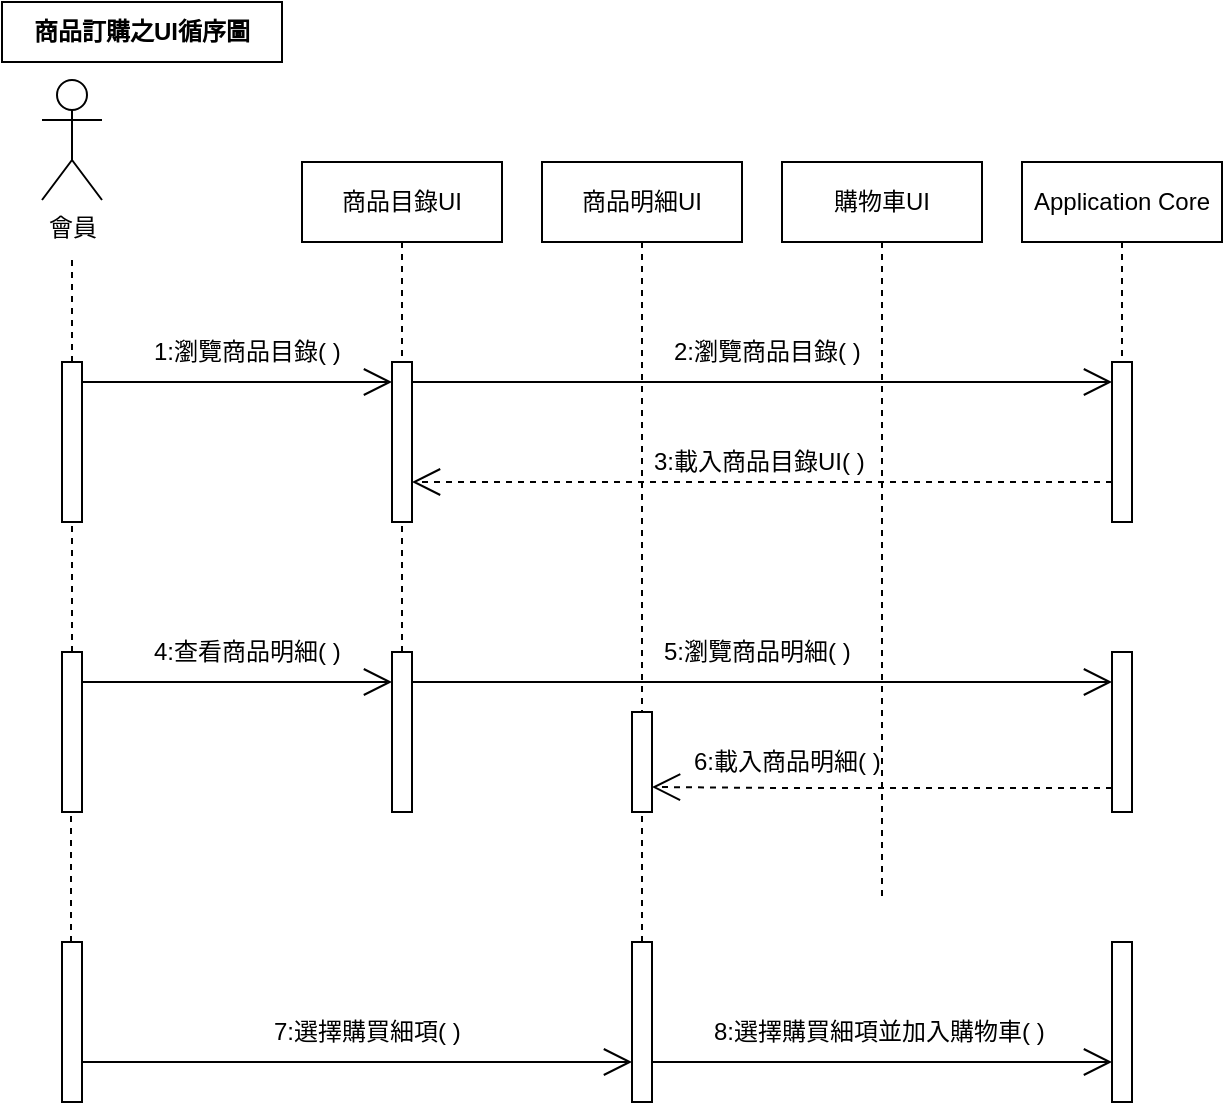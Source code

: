 <mxfile version="21.1.4" type="github">
  <diagram name="Page-1" id="13e1069c-82ec-6db2-03f1-153e76fe0fe0">
    <mxGraphModel dx="880" dy="461" grid="1" gridSize="10" guides="1" tooltips="1" connect="1" arrows="1" fold="1" page="1" pageScale="1" pageWidth="1100" pageHeight="850" background="none" math="0" shadow="0">
      <root>
        <mxCell id="0" />
        <mxCell id="1" parent="0" />
        <mxCell id="bA_DWow7jITAsD4Xbj8_-2" value="會員" style="shape=umlActor;verticalLabelPosition=bottom;verticalAlign=top;html=1;" parent="1" vertex="1">
          <mxGeometry x="60" y="59" width="30" height="60" as="geometry" />
        </mxCell>
        <mxCell id="bA_DWow7jITAsD4Xbj8_-23" value="商品訂購之UI循序圖" style="fontStyle=1;whiteSpace=wrap;html=1;" parent="1" vertex="1">
          <mxGeometry x="40" y="20" width="140" height="30" as="geometry" />
        </mxCell>
        <mxCell id="bA_DWow7jITAsD4Xbj8_-24" value="" style="html=1;points=[];perimeter=orthogonalPerimeter;outlineConnect=0;targetShapes=umlLifeline;portConstraint=eastwest;newEdgeStyle={&quot;edgeStyle&quot;:&quot;elbowEdgeStyle&quot;,&quot;elbow&quot;:&quot;vertical&quot;,&quot;curved&quot;:0,&quot;rounded&quot;:0};" parent="1" vertex="1">
          <mxGeometry x="70" y="200" width="10" height="80" as="geometry" />
        </mxCell>
        <mxCell id="bA_DWow7jITAsD4Xbj8_-27" value="" style="html=1;verticalAlign=bottom;startArrow=none;endArrow=none;dashed=1;rounded=0;" parent="1" source="bA_DWow7jITAsD4Xbj8_-24" edge="1">
          <mxGeometry relative="1" as="geometry">
            <mxPoint x="75" y="168" as="sourcePoint" />
            <mxPoint x="75" y="148" as="targetPoint" />
          </mxGeometry>
        </mxCell>
        <mxCell id="bA_DWow7jITAsD4Xbj8_-30" value="1:瀏覽商品目錄( )" style="text;strokeColor=none;fillColor=none;align=left;verticalAlign=middle;spacingLeft=4;spacingRight=4;overflow=hidden;points=[[0,0.5],[1,0.5]];portConstraint=eastwest;rotatable=0;whiteSpace=wrap;html=1;" parent="1" vertex="1">
          <mxGeometry x="110" y="180" width="110" height="30" as="geometry" />
        </mxCell>
        <mxCell id="bA_DWow7jITAsD4Xbj8_-61" value="商品目錄UI" style="shape=umlLifeline;perimeter=lifelinePerimeter;whiteSpace=wrap;html=1;container=1;dropTarget=0;collapsible=0;recursiveResize=0;outlineConnect=0;portConstraint=eastwest;newEdgeStyle={&quot;edgeStyle&quot;:&quot;elbowEdgeStyle&quot;,&quot;elbow&quot;:&quot;vertical&quot;,&quot;curved&quot;:0,&quot;rounded&quot;:0};" parent="1" vertex="1">
          <mxGeometry x="190" y="100" width="100" height="100" as="geometry" />
        </mxCell>
        <mxCell id="bA_DWow7jITAsD4Xbj8_-55" value="2:瀏覽商品目錄( )" style="text;strokeColor=none;fillColor=none;align=left;verticalAlign=middle;spacingLeft=4;spacingRight=4;overflow=hidden;points=[[0,0.5],[1,0.5]];portConstraint=eastwest;rotatable=0;whiteSpace=wrap;html=1;" parent="1" vertex="1">
          <mxGeometry x="370" y="180" width="110" height="30" as="geometry" />
        </mxCell>
        <mxCell id="bA_DWow7jITAsD4Xbj8_-63" value="商品明細UI" style="shape=umlLifeline;perimeter=lifelinePerimeter;whiteSpace=wrap;html=1;container=1;dropTarget=0;collapsible=0;recursiveResize=0;outlineConnect=0;portConstraint=eastwest;newEdgeStyle={&quot;edgeStyle&quot;:&quot;elbowEdgeStyle&quot;,&quot;elbow&quot;:&quot;vertical&quot;,&quot;curved&quot;:0,&quot;rounded&quot;:0};" parent="1" vertex="1">
          <mxGeometry x="310" y="100" width="100" height="280" as="geometry" />
        </mxCell>
        <mxCell id="bA_DWow7jITAsD4Xbj8_-65" value="購物車UI" style="shape=umlLifeline;perimeter=lifelinePerimeter;whiteSpace=wrap;html=1;container=1;dropTarget=0;collapsible=0;recursiveResize=0;outlineConnect=0;portConstraint=eastwest;newEdgeStyle={&quot;edgeStyle&quot;:&quot;elbowEdgeStyle&quot;,&quot;elbow&quot;:&quot;vertical&quot;,&quot;curved&quot;:0,&quot;rounded&quot;:0};" parent="1" vertex="1">
          <mxGeometry x="430" y="100" width="100" height="370" as="geometry" />
        </mxCell>
        <mxCell id="bA_DWow7jITAsD4Xbj8_-67" value="Application Core" style="shape=umlLifeline;perimeter=lifelinePerimeter;whiteSpace=wrap;html=1;container=1;dropTarget=0;collapsible=0;recursiveResize=0;outlineConnect=0;portConstraint=eastwest;newEdgeStyle={&quot;edgeStyle&quot;:&quot;elbowEdgeStyle&quot;,&quot;elbow&quot;:&quot;vertical&quot;,&quot;curved&quot;:0,&quot;rounded&quot;:0};" parent="1" vertex="1">
          <mxGeometry x="550" y="100" width="100" height="100" as="geometry" />
        </mxCell>
        <mxCell id="bA_DWow7jITAsD4Xbj8_-69" value="" style="html=1;points=[];perimeter=orthogonalPerimeter;outlineConnect=0;targetShapes=umlLifeline;portConstraint=eastwest;newEdgeStyle={&quot;edgeStyle&quot;:&quot;elbowEdgeStyle&quot;,&quot;elbow&quot;:&quot;vertical&quot;,&quot;curved&quot;:0,&quot;rounded&quot;:0};" parent="1" vertex="1">
          <mxGeometry x="235" y="200" width="10" height="80" as="geometry" />
        </mxCell>
        <mxCell id="bA_DWow7jITAsD4Xbj8_-74" value="" style="html=1;points=[];perimeter=orthogonalPerimeter;outlineConnect=0;targetShapes=umlLifeline;portConstraint=eastwest;newEdgeStyle={&quot;edgeStyle&quot;:&quot;elbowEdgeStyle&quot;,&quot;elbow&quot;:&quot;vertical&quot;,&quot;curved&quot;:0,&quot;rounded&quot;:0};" parent="1" vertex="1">
          <mxGeometry x="595" y="200" width="10" height="80" as="geometry" />
        </mxCell>
        <mxCell id="bA_DWow7jITAsD4Xbj8_-76" value="" style="endArrow=open;endFill=1;endSize=12;html=1;rounded=0;" parent="1" source="bA_DWow7jITAsD4Xbj8_-69" target="bA_DWow7jITAsD4Xbj8_-74" edge="1">
          <mxGeometry width="160" relative="1" as="geometry">
            <mxPoint x="250" y="210" as="sourcePoint" />
            <mxPoint x="400" y="210" as="targetPoint" />
            <Array as="points">
              <mxPoint x="300" y="210" />
            </Array>
          </mxGeometry>
        </mxCell>
        <mxCell id="bA_DWow7jITAsD4Xbj8_-80" value="" style="endArrow=open;endFill=1;endSize=12;html=1;rounded=0;dashed=1;" parent="1" source="bA_DWow7jITAsD4Xbj8_-74" edge="1">
          <mxGeometry width="160" relative="1" as="geometry">
            <mxPoint x="590" y="260" as="sourcePoint" />
            <mxPoint x="245" y="260" as="targetPoint" />
            <Array as="points">
              <mxPoint x="465" y="260" />
            </Array>
          </mxGeometry>
        </mxCell>
        <mxCell id="bA_DWow7jITAsD4Xbj8_-82" value="" style="endArrow=open;endFill=1;endSize=12;html=1;rounded=0;" parent="1" source="bA_DWow7jITAsD4Xbj8_-24" edge="1">
          <mxGeometry width="160" relative="1" as="geometry">
            <mxPoint x="120" y="210" as="sourcePoint" />
            <mxPoint x="235" y="210" as="targetPoint" />
          </mxGeometry>
        </mxCell>
        <mxCell id="bA_DWow7jITAsD4Xbj8_-60" value="3:載入商品目錄UI( )" style="text;strokeColor=none;fillColor=none;align=left;verticalAlign=middle;spacingLeft=4;spacingRight=4;overflow=hidden;points=[[0,0.5],[1,0.5]];portConstraint=eastwest;rotatable=0;whiteSpace=wrap;html=1;" parent="1" vertex="1">
          <mxGeometry x="360" y="235" width="120" height="30" as="geometry" />
        </mxCell>
        <mxCell id="bA_DWow7jITAsD4Xbj8_-83" value="" style="html=1;points=[];perimeter=orthogonalPerimeter;outlineConnect=0;targetShapes=umlLifeline;portConstraint=eastwest;newEdgeStyle={&quot;edgeStyle&quot;:&quot;elbowEdgeStyle&quot;,&quot;elbow&quot;:&quot;vertical&quot;,&quot;curved&quot;:0,&quot;rounded&quot;:0};direction=west;" parent="1" vertex="1">
          <mxGeometry x="235" y="345" width="10" height="80" as="geometry" />
        </mxCell>
        <mxCell id="bA_DWow7jITAsD4Xbj8_-86" value="" style="html=1;verticalAlign=bottom;startArrow=none;endArrow=none;dashed=1;rounded=0;" parent="1" source="bA_DWow7jITAsD4Xbj8_-83" target="bA_DWow7jITAsD4Xbj8_-69" edge="1">
          <mxGeometry relative="1" as="geometry">
            <mxPoint x="239.5" y="340" as="sourcePoint" />
            <mxPoint x="239.5" y="280" as="targetPoint" />
          </mxGeometry>
        </mxCell>
        <mxCell id="bA_DWow7jITAsD4Xbj8_-87" value="" style="html=1;points=[];perimeter=orthogonalPerimeter;outlineConnect=0;targetShapes=umlLifeline;portConstraint=eastwest;newEdgeStyle={&quot;edgeStyle&quot;:&quot;elbowEdgeStyle&quot;,&quot;elbow&quot;:&quot;vertical&quot;,&quot;curved&quot;:0,&quot;rounded&quot;:0};" parent="1" vertex="1">
          <mxGeometry x="70" y="345" width="10" height="80" as="geometry" />
        </mxCell>
        <mxCell id="bA_DWow7jITAsD4Xbj8_-88" value="" style="html=1;verticalAlign=bottom;startArrow=none;endArrow=none;dashed=1;rounded=0;" parent="1" target="bA_DWow7jITAsD4Xbj8_-24" edge="1">
          <mxGeometry relative="1" as="geometry">
            <mxPoint x="75" y="345" as="sourcePoint" />
            <mxPoint x="74.5" y="280" as="targetPoint" />
          </mxGeometry>
        </mxCell>
        <mxCell id="bA_DWow7jITAsD4Xbj8_-89" value="" style="endArrow=open;endFill=1;endSize=12;html=1;rounded=0;" parent="1" edge="1">
          <mxGeometry width="160" relative="1" as="geometry">
            <mxPoint x="80" y="360" as="sourcePoint" />
            <mxPoint x="235" y="360" as="targetPoint" />
          </mxGeometry>
        </mxCell>
        <mxCell id="bA_DWow7jITAsD4Xbj8_-90" value="4:查看商品明細( )" style="text;strokeColor=none;fillColor=none;align=left;verticalAlign=middle;spacingLeft=4;spacingRight=4;overflow=hidden;points=[[0,0.5],[1,0.5]];portConstraint=eastwest;rotatable=0;whiteSpace=wrap;html=1;" parent="1" vertex="1">
          <mxGeometry x="110" y="330" width="110" height="30" as="geometry" />
        </mxCell>
        <mxCell id="scAz_sJh-p4d1cDr2ZtB-1" value="" style="html=1;points=[];perimeter=orthogonalPerimeter;outlineConnect=0;targetShapes=umlLifeline;portConstraint=eastwest;newEdgeStyle={&quot;edgeStyle&quot;:&quot;elbowEdgeStyle&quot;,&quot;elbow&quot;:&quot;vertical&quot;,&quot;curved&quot;:0,&quot;rounded&quot;:0};" parent="1" vertex="1">
          <mxGeometry x="595" y="345" width="10" height="80" as="geometry" />
        </mxCell>
        <mxCell id="scAz_sJh-p4d1cDr2ZtB-2" value="" style="endArrow=open;endFill=1;endSize=12;html=1;rounded=0;" parent="1" edge="1">
          <mxGeometry width="160" relative="1" as="geometry">
            <mxPoint x="245" y="360" as="sourcePoint" />
            <mxPoint x="595" y="360" as="targetPoint" />
            <Array as="points">
              <mxPoint x="300" y="360" />
            </Array>
          </mxGeometry>
        </mxCell>
        <mxCell id="scAz_sJh-p4d1cDr2ZtB-3" value="5:瀏覽商品明細( )" style="text;strokeColor=none;fillColor=none;align=left;verticalAlign=middle;spacingLeft=4;spacingRight=4;overflow=hidden;points=[[0,0.5],[1,0.5]];portConstraint=eastwest;rotatable=0;whiteSpace=wrap;html=1;" parent="1" vertex="1">
          <mxGeometry x="365" y="330" width="110" height="30" as="geometry" />
        </mxCell>
        <mxCell id="bNrEyWr68TFna6YiyeJv-1" value="" style="html=1;points=[];perimeter=orthogonalPerimeter;outlineConnect=0;targetShapes=umlLifeline;portConstraint=eastwest;newEdgeStyle={&quot;edgeStyle&quot;:&quot;elbowEdgeStyle&quot;,&quot;elbow&quot;:&quot;vertical&quot;,&quot;curved&quot;:0,&quot;rounded&quot;:0};direction=west;" vertex="1" parent="1">
          <mxGeometry x="355" y="375" width="10" height="50" as="geometry" />
        </mxCell>
        <mxCell id="bNrEyWr68TFna6YiyeJv-2" value="" style="endArrow=open;endFill=1;endSize=12;html=1;rounded=0;dashed=1;" edge="1" parent="1">
          <mxGeometry width="160" relative="1" as="geometry">
            <mxPoint x="595" y="413" as="sourcePoint" />
            <mxPoint x="365" y="412.5" as="targetPoint" />
            <Array as="points">
              <mxPoint x="430" y="413" />
            </Array>
          </mxGeometry>
        </mxCell>
        <mxCell id="bNrEyWr68TFna6YiyeJv-3" value="6:載入商品明細( )" style="text;strokeColor=none;fillColor=none;align=left;verticalAlign=middle;spacingLeft=4;spacingRight=4;overflow=hidden;points=[[0,0.5],[1,0.5]];portConstraint=eastwest;rotatable=0;whiteSpace=wrap;html=1;" vertex="1" parent="1">
          <mxGeometry x="380" y="385" width="110" height="30" as="geometry" />
        </mxCell>
        <mxCell id="bNrEyWr68TFna6YiyeJv-4" value="" style="html=1;points=[];perimeter=orthogonalPerimeter;outlineConnect=0;targetShapes=umlLifeline;portConstraint=eastwest;newEdgeStyle={&quot;edgeStyle&quot;:&quot;elbowEdgeStyle&quot;,&quot;elbow&quot;:&quot;vertical&quot;,&quot;curved&quot;:0,&quot;rounded&quot;:0};" vertex="1" parent="1">
          <mxGeometry x="70" y="490" width="10" height="80" as="geometry" />
        </mxCell>
        <mxCell id="bNrEyWr68TFna6YiyeJv-6" value="" style="html=1;verticalAlign=bottom;startArrow=none;endArrow=none;dashed=1;rounded=0;" edge="1" parent="1">
          <mxGeometry relative="1" as="geometry">
            <mxPoint x="74.5" y="490" as="sourcePoint" />
            <mxPoint x="74.5" y="425" as="targetPoint" />
          </mxGeometry>
        </mxCell>
        <mxCell id="bNrEyWr68TFna6YiyeJv-7" value="" style="html=1;points=[];perimeter=orthogonalPerimeter;outlineConnect=0;targetShapes=umlLifeline;portConstraint=eastwest;newEdgeStyle={&quot;edgeStyle&quot;:&quot;elbowEdgeStyle&quot;,&quot;elbow&quot;:&quot;vertical&quot;,&quot;curved&quot;:0,&quot;rounded&quot;:0};" vertex="1" parent="1">
          <mxGeometry x="355" y="490" width="10" height="80" as="geometry" />
        </mxCell>
        <mxCell id="bNrEyWr68TFna6YiyeJv-8" value="" style="html=1;verticalAlign=bottom;startArrow=none;endArrow=none;dashed=1;rounded=0;" edge="1" parent="1">
          <mxGeometry relative="1" as="geometry">
            <mxPoint x="360" y="490" as="sourcePoint" />
            <mxPoint x="360" y="425" as="targetPoint" />
          </mxGeometry>
        </mxCell>
        <mxCell id="bNrEyWr68TFna6YiyeJv-9" value="" style="html=1;points=[];perimeter=orthogonalPerimeter;outlineConnect=0;targetShapes=umlLifeline;portConstraint=eastwest;newEdgeStyle={&quot;edgeStyle&quot;:&quot;elbowEdgeStyle&quot;,&quot;elbow&quot;:&quot;vertical&quot;,&quot;curved&quot;:0,&quot;rounded&quot;:0};" vertex="1" parent="1">
          <mxGeometry x="595" y="490" width="10" height="80" as="geometry" />
        </mxCell>
        <mxCell id="bNrEyWr68TFna6YiyeJv-10" value="" style="endArrow=open;endFill=1;endSize=12;html=1;rounded=0;" edge="1" parent="1" target="bNrEyWr68TFna6YiyeJv-7">
          <mxGeometry width="160" relative="1" as="geometry">
            <mxPoint x="80" y="550" as="sourcePoint" />
            <mxPoint x="350" y="550" as="targetPoint" />
          </mxGeometry>
        </mxCell>
        <mxCell id="bNrEyWr68TFna6YiyeJv-11" value="" style="endArrow=open;endFill=1;endSize=12;html=1;rounded=0;" edge="1" parent="1" target="bNrEyWr68TFna6YiyeJv-9">
          <mxGeometry width="160" relative="1" as="geometry">
            <mxPoint x="365" y="550" as="sourcePoint" />
            <mxPoint x="590" y="550" as="targetPoint" />
          </mxGeometry>
        </mxCell>
        <mxCell id="bNrEyWr68TFna6YiyeJv-12" value="7:選擇購買細項( )" style="text;strokeColor=none;fillColor=none;align=left;verticalAlign=middle;spacingLeft=4;spacingRight=4;overflow=hidden;points=[[0,0.5],[1,0.5]];portConstraint=eastwest;rotatable=0;whiteSpace=wrap;html=1;" vertex="1" parent="1">
          <mxGeometry x="170" y="520" width="110" height="30" as="geometry" />
        </mxCell>
        <mxCell id="bNrEyWr68TFna6YiyeJv-13" value="8:選擇購買細項並加入購物車( )" style="text;strokeColor=none;fillColor=none;align=left;verticalAlign=middle;spacingLeft=4;spacingRight=4;overflow=hidden;points=[[0,0.5],[1,0.5]];portConstraint=eastwest;rotatable=0;whiteSpace=wrap;html=1;" vertex="1" parent="1">
          <mxGeometry x="390" y="520" width="180" height="30" as="geometry" />
        </mxCell>
      </root>
    </mxGraphModel>
  </diagram>
</mxfile>
